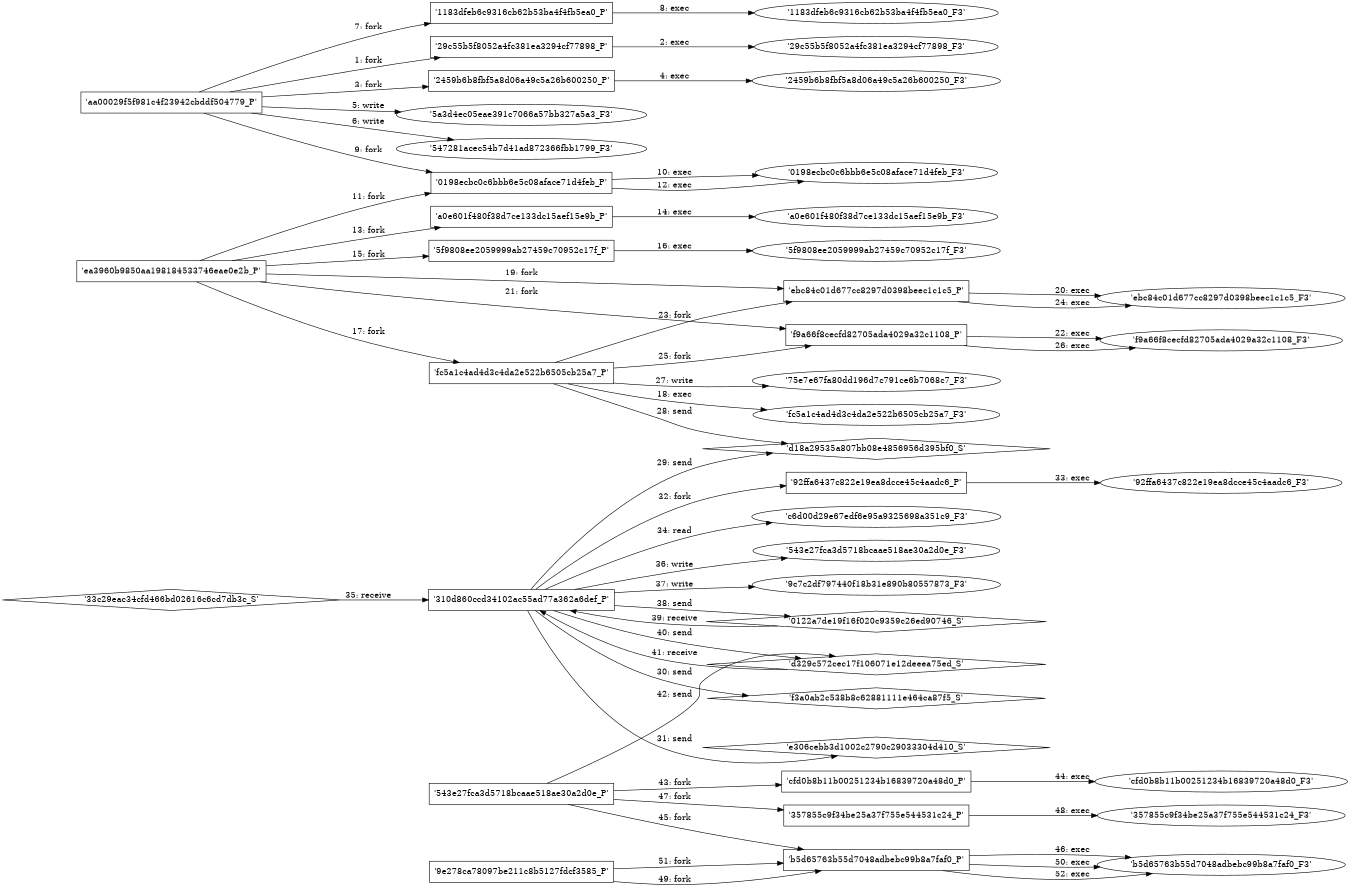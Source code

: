 digraph "D:\Learning\Paper\apt\基于CTI的攻击预警\Dataset\攻击图\ASGfromALLCTI\Windows Defender Exploit Guard Reduce the attack surface against next-generation malware.dot" {
rankdir="LR"
size="9"
fixedsize="false"
splines="true"
nodesep=0.3
ranksep=0
fontsize=10
overlap="scalexy"
engine= "neato"
	"'aa00029f5f981c4f23942cbddf504779_P'" [node_type=Process shape=box]
	"'29c55b5f8052a4fc381ea3294cf77898_P'" [node_type=Process shape=box]
	"'aa00029f5f981c4f23942cbddf504779_P'" -> "'29c55b5f8052a4fc381ea3294cf77898_P'" [label="1: fork"]
	"'29c55b5f8052a4fc381ea3294cf77898_P'" [node_type=Process shape=box]
	"'29c55b5f8052a4fc381ea3294cf77898_F3'" [node_type=File shape=ellipse]
	"'29c55b5f8052a4fc381ea3294cf77898_P'" -> "'29c55b5f8052a4fc381ea3294cf77898_F3'" [label="2: exec"]
	"'aa00029f5f981c4f23942cbddf504779_P'" [node_type=Process shape=box]
	"'2459b6b8fbf5a8d06a49c5a26b600250_P'" [node_type=Process shape=box]
	"'aa00029f5f981c4f23942cbddf504779_P'" -> "'2459b6b8fbf5a8d06a49c5a26b600250_P'" [label="3: fork"]
	"'2459b6b8fbf5a8d06a49c5a26b600250_P'" [node_type=Process shape=box]
	"'2459b6b8fbf5a8d06a49c5a26b600250_F3'" [node_type=File shape=ellipse]
	"'2459b6b8fbf5a8d06a49c5a26b600250_P'" -> "'2459b6b8fbf5a8d06a49c5a26b600250_F3'" [label="4: exec"]
	"'5a3d4ec05eae391c7066a57bb327a5a3_F3'" [node_type=file shape=ellipse]
	"'aa00029f5f981c4f23942cbddf504779_P'" [node_type=Process shape=box]
	"'aa00029f5f981c4f23942cbddf504779_P'" -> "'5a3d4ec05eae391c7066a57bb327a5a3_F3'" [label="5: write"]
	"'547281acec54b7d41ad872366fbb1799_F3'" [node_type=file shape=ellipse]
	"'aa00029f5f981c4f23942cbddf504779_P'" [node_type=Process shape=box]
	"'aa00029f5f981c4f23942cbddf504779_P'" -> "'547281acec54b7d41ad872366fbb1799_F3'" [label="6: write"]
	"'aa00029f5f981c4f23942cbddf504779_P'" [node_type=Process shape=box]
	"'1183dfeb6c9316cb62b53ba4f4fb5ea0_P'" [node_type=Process shape=box]
	"'aa00029f5f981c4f23942cbddf504779_P'" -> "'1183dfeb6c9316cb62b53ba4f4fb5ea0_P'" [label="7: fork"]
	"'1183dfeb6c9316cb62b53ba4f4fb5ea0_P'" [node_type=Process shape=box]
	"'1183dfeb6c9316cb62b53ba4f4fb5ea0_F3'" [node_type=File shape=ellipse]
	"'1183dfeb6c9316cb62b53ba4f4fb5ea0_P'" -> "'1183dfeb6c9316cb62b53ba4f4fb5ea0_F3'" [label="8: exec"]
	"'aa00029f5f981c4f23942cbddf504779_P'" [node_type=Process shape=box]
	"'0198ecbc0c6bbb6e5c08aface71d4feb_P'" [node_type=Process shape=box]
	"'aa00029f5f981c4f23942cbddf504779_P'" -> "'0198ecbc0c6bbb6e5c08aface71d4feb_P'" [label="9: fork"]
	"'0198ecbc0c6bbb6e5c08aface71d4feb_P'" [node_type=Process shape=box]
	"'0198ecbc0c6bbb6e5c08aface71d4feb_F3'" [node_type=File shape=ellipse]
	"'0198ecbc0c6bbb6e5c08aface71d4feb_P'" -> "'0198ecbc0c6bbb6e5c08aface71d4feb_F3'" [label="10: exec"]
	"'ea3960b9850aa198184533746eae0e2b_P'" [node_type=Process shape=box]
	"'0198ecbc0c6bbb6e5c08aface71d4feb_P'" [node_type=Process shape=box]
	"'ea3960b9850aa198184533746eae0e2b_P'" -> "'0198ecbc0c6bbb6e5c08aface71d4feb_P'" [label="11: fork"]
	"'0198ecbc0c6bbb6e5c08aface71d4feb_P'" [node_type=Process shape=box]
	"'0198ecbc0c6bbb6e5c08aface71d4feb_F3'" [node_type=File shape=ellipse]
	"'0198ecbc0c6bbb6e5c08aface71d4feb_P'" -> "'0198ecbc0c6bbb6e5c08aface71d4feb_F3'" [label="12: exec"]
	"'ea3960b9850aa198184533746eae0e2b_P'" [node_type=Process shape=box]
	"'a0e601f480f38d7ce133dc15aef15e9b_P'" [node_type=Process shape=box]
	"'ea3960b9850aa198184533746eae0e2b_P'" -> "'a0e601f480f38d7ce133dc15aef15e9b_P'" [label="13: fork"]
	"'a0e601f480f38d7ce133dc15aef15e9b_P'" [node_type=Process shape=box]
	"'a0e601f480f38d7ce133dc15aef15e9b_F3'" [node_type=File shape=ellipse]
	"'a0e601f480f38d7ce133dc15aef15e9b_P'" -> "'a0e601f480f38d7ce133dc15aef15e9b_F3'" [label="14: exec"]
	"'ea3960b9850aa198184533746eae0e2b_P'" [node_type=Process shape=box]
	"'5f9808ee2059999ab27459c70952c17f_P'" [node_type=Process shape=box]
	"'ea3960b9850aa198184533746eae0e2b_P'" -> "'5f9808ee2059999ab27459c70952c17f_P'" [label="15: fork"]
	"'5f9808ee2059999ab27459c70952c17f_P'" [node_type=Process shape=box]
	"'5f9808ee2059999ab27459c70952c17f_F3'" [node_type=File shape=ellipse]
	"'5f9808ee2059999ab27459c70952c17f_P'" -> "'5f9808ee2059999ab27459c70952c17f_F3'" [label="16: exec"]
	"'ea3960b9850aa198184533746eae0e2b_P'" [node_type=Process shape=box]
	"'fc5a1c4ad4d3c4da2e522b6505cb25a7_P'" [node_type=Process shape=box]
	"'ea3960b9850aa198184533746eae0e2b_P'" -> "'fc5a1c4ad4d3c4da2e522b6505cb25a7_P'" [label="17: fork"]
	"'fc5a1c4ad4d3c4da2e522b6505cb25a7_P'" [node_type=Process shape=box]
	"'fc5a1c4ad4d3c4da2e522b6505cb25a7_F3'" [node_type=File shape=ellipse]
	"'fc5a1c4ad4d3c4da2e522b6505cb25a7_P'" -> "'fc5a1c4ad4d3c4da2e522b6505cb25a7_F3'" [label="18: exec"]
	"'ea3960b9850aa198184533746eae0e2b_P'" [node_type=Process shape=box]
	"'ebc84c01d677cc8297d0398beec1c1c5_P'" [node_type=Process shape=box]
	"'ea3960b9850aa198184533746eae0e2b_P'" -> "'ebc84c01d677cc8297d0398beec1c1c5_P'" [label="19: fork"]
	"'ebc84c01d677cc8297d0398beec1c1c5_P'" [node_type=Process shape=box]
	"'ebc84c01d677cc8297d0398beec1c1c5_F3'" [node_type=File shape=ellipse]
	"'ebc84c01d677cc8297d0398beec1c1c5_P'" -> "'ebc84c01d677cc8297d0398beec1c1c5_F3'" [label="20: exec"]
	"'ea3960b9850aa198184533746eae0e2b_P'" [node_type=Process shape=box]
	"'f9a66f8cecfd82705ada4029a32c1108_P'" [node_type=Process shape=box]
	"'ea3960b9850aa198184533746eae0e2b_P'" -> "'f9a66f8cecfd82705ada4029a32c1108_P'" [label="21: fork"]
	"'f9a66f8cecfd82705ada4029a32c1108_P'" [node_type=Process shape=box]
	"'f9a66f8cecfd82705ada4029a32c1108_F3'" [node_type=File shape=ellipse]
	"'f9a66f8cecfd82705ada4029a32c1108_P'" -> "'f9a66f8cecfd82705ada4029a32c1108_F3'" [label="22: exec"]
	"'fc5a1c4ad4d3c4da2e522b6505cb25a7_P'" [node_type=Process shape=box]
	"'ebc84c01d677cc8297d0398beec1c1c5_P'" [node_type=Process shape=box]
	"'fc5a1c4ad4d3c4da2e522b6505cb25a7_P'" -> "'ebc84c01d677cc8297d0398beec1c1c5_P'" [label="23: fork"]
	"'ebc84c01d677cc8297d0398beec1c1c5_P'" [node_type=Process shape=box]
	"'ebc84c01d677cc8297d0398beec1c1c5_F3'" [node_type=File shape=ellipse]
	"'ebc84c01d677cc8297d0398beec1c1c5_P'" -> "'ebc84c01d677cc8297d0398beec1c1c5_F3'" [label="24: exec"]
	"'fc5a1c4ad4d3c4da2e522b6505cb25a7_P'" [node_type=Process shape=box]
	"'f9a66f8cecfd82705ada4029a32c1108_P'" [node_type=Process shape=box]
	"'fc5a1c4ad4d3c4da2e522b6505cb25a7_P'" -> "'f9a66f8cecfd82705ada4029a32c1108_P'" [label="25: fork"]
	"'f9a66f8cecfd82705ada4029a32c1108_P'" [node_type=Process shape=box]
	"'f9a66f8cecfd82705ada4029a32c1108_F3'" [node_type=File shape=ellipse]
	"'f9a66f8cecfd82705ada4029a32c1108_P'" -> "'f9a66f8cecfd82705ada4029a32c1108_F3'" [label="26: exec"]
	"'75e7e67fa80dd196d7c791ce6b7068c7_F3'" [node_type=file shape=ellipse]
	"'fc5a1c4ad4d3c4da2e522b6505cb25a7_P'" [node_type=Process shape=box]
	"'fc5a1c4ad4d3c4da2e522b6505cb25a7_P'" -> "'75e7e67fa80dd196d7c791ce6b7068c7_F3'" [label="27: write"]
	"'d18a29535a807bb08e4856956d395bf0_S'" [node_type=Socket shape=diamond]
	"'fc5a1c4ad4d3c4da2e522b6505cb25a7_P'" [node_type=Process shape=box]
	"'fc5a1c4ad4d3c4da2e522b6505cb25a7_P'" -> "'d18a29535a807bb08e4856956d395bf0_S'" [label="28: send"]
	"'d18a29535a807bb08e4856956d395bf0_S'" [node_type=Socket shape=diamond]
	"'310d860ccd34102ac55ad77a362a6def_P'" [node_type=Process shape=box]
	"'310d860ccd34102ac55ad77a362a6def_P'" -> "'d18a29535a807bb08e4856956d395bf0_S'" [label="29: send"]
	"'f3a0ab2c538b8c62881111e464ca87f5_S'" [node_type=Socket shape=diamond]
	"'310d860ccd34102ac55ad77a362a6def_P'" [node_type=Process shape=box]
	"'310d860ccd34102ac55ad77a362a6def_P'" -> "'f3a0ab2c538b8c62881111e464ca87f5_S'" [label="30: send"]
	"'e306cebb3d1002c2790c29033304d410_S'" [node_type=Socket shape=diamond]
	"'310d860ccd34102ac55ad77a362a6def_P'" [node_type=Process shape=box]
	"'310d860ccd34102ac55ad77a362a6def_P'" -> "'e306cebb3d1002c2790c29033304d410_S'" [label="31: send"]
	"'310d860ccd34102ac55ad77a362a6def_P'" [node_type=Process shape=box]
	"'92ffa6437c822e19ea8dcce45c4aadc6_P'" [node_type=Process shape=box]
	"'310d860ccd34102ac55ad77a362a6def_P'" -> "'92ffa6437c822e19ea8dcce45c4aadc6_P'" [label="32: fork"]
	"'92ffa6437c822e19ea8dcce45c4aadc6_P'" [node_type=Process shape=box]
	"'92ffa6437c822e19ea8dcce45c4aadc6_F3'" [node_type=File shape=ellipse]
	"'92ffa6437c822e19ea8dcce45c4aadc6_P'" -> "'92ffa6437c822e19ea8dcce45c4aadc6_F3'" [label="33: exec"]
	"'c6d00d29e67edf6e95a9325698a351c9_F3'" [node_type=file shape=ellipse]
	"'310d860ccd34102ac55ad77a362a6def_P'" [node_type=Process shape=box]
	"'310d860ccd34102ac55ad77a362a6def_P'" -> "'c6d00d29e67edf6e95a9325698a351c9_F3'" [label="34: read"]
	"'310d860ccd34102ac55ad77a362a6def_P'" [node_type=Process shape=box]
	"'33c29eac34cfd466bd02616c6cd7db3c_S'" [node_type=Socket shape=diamond]
	"'33c29eac34cfd466bd02616c6cd7db3c_S'" -> "'310d860ccd34102ac55ad77a362a6def_P'" [label="35: receive"]
	"'543e27fca3d5718bcaae518ae30a2d0e_F3'" [node_type=file shape=ellipse]
	"'310d860ccd34102ac55ad77a362a6def_P'" [node_type=Process shape=box]
	"'310d860ccd34102ac55ad77a362a6def_P'" -> "'543e27fca3d5718bcaae518ae30a2d0e_F3'" [label="36: write"]
	"'9c7c2df797440f18b31e890b80557873_F3'" [node_type=file shape=ellipse]
	"'310d860ccd34102ac55ad77a362a6def_P'" [node_type=Process shape=box]
	"'310d860ccd34102ac55ad77a362a6def_P'" -> "'9c7c2df797440f18b31e890b80557873_F3'" [label="37: write"]
	"'0122a7de19f16f020c9359c26ed90746_S'" [node_type=Socket shape=diamond]
	"'310d860ccd34102ac55ad77a362a6def_P'" [node_type=Process shape=box]
	"'310d860ccd34102ac55ad77a362a6def_P'" -> "'0122a7de19f16f020c9359c26ed90746_S'" [label="38: send"]
	"'0122a7de19f16f020c9359c26ed90746_S'" -> "'310d860ccd34102ac55ad77a362a6def_P'" [label="39: receive"]
	"'d329c572cec17f106071e12deeea75ed_S'" [node_type=Socket shape=diamond]
	"'310d860ccd34102ac55ad77a362a6def_P'" [node_type=Process shape=box]
	"'310d860ccd34102ac55ad77a362a6def_P'" -> "'d329c572cec17f106071e12deeea75ed_S'" [label="40: send"]
	"'d329c572cec17f106071e12deeea75ed_S'" -> "'310d860ccd34102ac55ad77a362a6def_P'" [label="41: receive"]
	"'d329c572cec17f106071e12deeea75ed_S'" [node_type=Socket shape=diamond]
	"'543e27fca3d5718bcaae518ae30a2d0e_P'" [node_type=Process shape=box]
	"'543e27fca3d5718bcaae518ae30a2d0e_P'" -> "'d329c572cec17f106071e12deeea75ed_S'" [label="42: send"]
	"'543e27fca3d5718bcaae518ae30a2d0e_P'" [node_type=Process shape=box]
	"'cfd0b8b11b00251234b16839720a48d0_P'" [node_type=Process shape=box]
	"'543e27fca3d5718bcaae518ae30a2d0e_P'" -> "'cfd0b8b11b00251234b16839720a48d0_P'" [label="43: fork"]
	"'cfd0b8b11b00251234b16839720a48d0_P'" [node_type=Process shape=box]
	"'cfd0b8b11b00251234b16839720a48d0_F3'" [node_type=File shape=ellipse]
	"'cfd0b8b11b00251234b16839720a48d0_P'" -> "'cfd0b8b11b00251234b16839720a48d0_F3'" [label="44: exec"]
	"'543e27fca3d5718bcaae518ae30a2d0e_P'" [node_type=Process shape=box]
	"'b5d65763b55d7048adbebc99b8a7faf0_P'" [node_type=Process shape=box]
	"'543e27fca3d5718bcaae518ae30a2d0e_P'" -> "'b5d65763b55d7048adbebc99b8a7faf0_P'" [label="45: fork"]
	"'b5d65763b55d7048adbebc99b8a7faf0_P'" [node_type=Process shape=box]
	"'b5d65763b55d7048adbebc99b8a7faf0_F3'" [node_type=File shape=ellipse]
	"'b5d65763b55d7048adbebc99b8a7faf0_P'" -> "'b5d65763b55d7048adbebc99b8a7faf0_F3'" [label="46: exec"]
	"'543e27fca3d5718bcaae518ae30a2d0e_P'" [node_type=Process shape=box]
	"'357855c9f34be25a37f755e544531c24_P'" [node_type=Process shape=box]
	"'543e27fca3d5718bcaae518ae30a2d0e_P'" -> "'357855c9f34be25a37f755e544531c24_P'" [label="47: fork"]
	"'357855c9f34be25a37f755e544531c24_P'" [node_type=Process shape=box]
	"'357855c9f34be25a37f755e544531c24_F3'" [node_type=File shape=ellipse]
	"'357855c9f34be25a37f755e544531c24_P'" -> "'357855c9f34be25a37f755e544531c24_F3'" [label="48: exec"]
	"'9e278ca78097be211c8b5127fdcf3585_P'" [node_type=Process shape=box]
	"'b5d65763b55d7048adbebc99b8a7faf0_P'" [node_type=Process shape=box]
	"'9e278ca78097be211c8b5127fdcf3585_P'" -> "'b5d65763b55d7048adbebc99b8a7faf0_P'" [label="49: fork"]
	"'b5d65763b55d7048adbebc99b8a7faf0_P'" [node_type=Process shape=box]
	"'b5d65763b55d7048adbebc99b8a7faf0_F3'" [node_type=File shape=ellipse]
	"'b5d65763b55d7048adbebc99b8a7faf0_P'" -> "'b5d65763b55d7048adbebc99b8a7faf0_F3'" [label="50: exec"]
	"'9e278ca78097be211c8b5127fdcf3585_P'" [node_type=Process shape=box]
	"'b5d65763b55d7048adbebc99b8a7faf0_P'" [node_type=Process shape=box]
	"'9e278ca78097be211c8b5127fdcf3585_P'" -> "'b5d65763b55d7048adbebc99b8a7faf0_P'" [label="51: fork"]
	"'b5d65763b55d7048adbebc99b8a7faf0_P'" [node_type=Process shape=box]
	"'b5d65763b55d7048adbebc99b8a7faf0_F3'" [node_type=File shape=ellipse]
	"'b5d65763b55d7048adbebc99b8a7faf0_P'" -> "'b5d65763b55d7048adbebc99b8a7faf0_F3'" [label="52: exec"]
}
